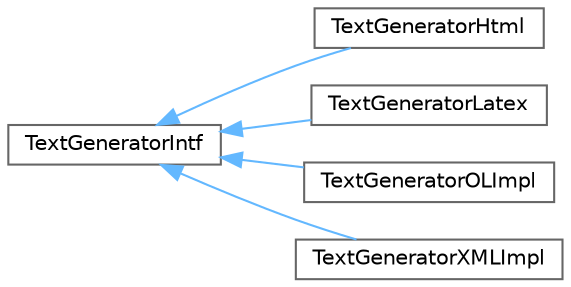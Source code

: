 digraph "Graphical Class Hierarchy"
{
 // INTERACTIVE_SVG=YES
 // LATEX_PDF_SIZE
  bgcolor="transparent";
  edge [fontname=Helvetica,fontsize=10,labelfontname=Helvetica,labelfontsize=10];
  node [fontname=Helvetica,fontsize=10,shape=box,height=0.2,width=0.4];
  rankdir="LR";
  Node0 [id="Node000000",label="TextGeneratorIntf",height=0.2,width=0.4,color="grey40", fillcolor="white", style="filled",URL="$d0/dcf/class_text_generator_intf.html",tooltip="Abstract interface for a hyperlinked text fragment."];
  Node0 -> Node1 [id="edge374_Node000000_Node000001",dir="back",color="steelblue1",style="solid",tooltip=" "];
  Node1 [id="Node000001",label="TextGeneratorHtml",height=0.2,width=0.4,color="grey40", fillcolor="white", style="filled",URL="$d7/d8a/class_text_generator_html.html",tooltip=" "];
  Node0 -> Node2 [id="edge375_Node000000_Node000002",dir="back",color="steelblue1",style="solid",tooltip=" "];
  Node2 [id="Node000002",label="TextGeneratorLatex",height=0.2,width=0.4,color="grey40", fillcolor="white", style="filled",URL="$d7/d67/class_text_generator_latex.html",tooltip=" "];
  Node0 -> Node3 [id="edge376_Node000000_Node000003",dir="back",color="steelblue1",style="solid",tooltip=" "];
  Node3 [id="Node000003",label="TextGeneratorOLImpl",height=0.2,width=0.4,color="grey40", fillcolor="white", style="filled",URL="$db/d2b/class_text_generator_o_l_impl.html",tooltip="Implements TextGeneratorIntf for an OutputDocInterface stream."];
  Node0 -> Node4 [id="edge377_Node000000_Node000004",dir="back",color="steelblue1",style="solid",tooltip=" "];
  Node4 [id="Node000004",label="TextGeneratorXMLImpl",height=0.2,width=0.4,color="grey40", fillcolor="white", style="filled",URL="$db/d9f/class_text_generator_x_m_l_impl.html",tooltip="Implements TextGeneratorIntf for an XML stream."];
}
